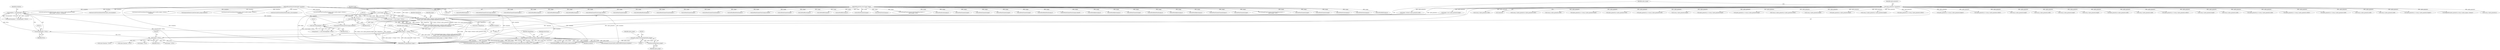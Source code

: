 digraph "0_ImageMagick_7b1cf5784b5bcd85aa9293ecf56769f68c037231@pointer" {
"1000203" [label="(Call,splice_image=DestroyImage(splice_image))"];
"1000205" [label="(Call,DestroyImage(splice_image))"];
"1000197" [label="(Call,SetImageStorageClass(splice_image,DirectClass,exception))"];
"1000186" [label="(Call,splice_image == (Image *) NULL)"];
"1000165" [label="(Call,splice_image=CloneImage(image,image->columns+splice_geometry.width,\n    image->rows+splice_geometry.height,MagickTrue,exception))"];
"1000167" [label="(Call,CloneImage(image,image->columns+splice_geometry.width,\n    image->rows+splice_geometry.height,MagickTrue,exception))"];
"1000117" [label="(Call,image != (const Image *) NULL)"];
"1000104" [label="(MethodParameterIn,const Image *image)"];
"1000119" [label="(Call,(const Image *) NULL)"];
"1000161" [label="(Call,splice_geometry=(*geometry))"];
"1000150" [label="(Call,exception != (ExceptionInfo *) NULL)"];
"1000106" [label="(MethodParameterIn,ExceptionInfo *exception)"];
"1000152" [label="(Call,(ExceptionInfo *) NULL)"];
"1000146" [label="(Call,(const RectangleInfo *) NULL)"];
"1000188" [label="(Call,(Image *) NULL)"];
"1000400" [label="(Call,splice_geometry.y+=(ssize_t) splice_geometry.height)"];
"1000202" [label="(Block,)"];
"1000200" [label="(Identifier,exception)"];
"1000816" [label="(Call,GetCacheViewVirtualPixels(image_view,0,y-(ssize_t) splice_geometry.height,\n      splice_image->columns,1,exception))"];
"1000705" [label="(Call,GetPixelRed(image,p))"];
"1000971" [label="(Call,(ssize_t) (splice_geometry.x+splice_geometry.width))"];
"1001078" [label="(Call,GetPixelBlue(image,p))"];
"1000897" [label="(Call,GetPixelChannels(image))"];
"1000711" [label="(Call,GetPixelGreen(image,p))"];
"1000166" [label="(Identifier,splice_image)"];
"1000324" [label="(Call,(ssize_t) splice_geometry.height)"];
"1000187" [label="(Identifier,splice_image)"];
"1000756" [label="(Call,SetImageProgress(image,SpliceImageTag,progress++,\n          splice_image->rows))"];
"1000944" [label="(Call,GetPixelGreen(image,p))"];
"1000203" [label="(Call,splice_image=DestroyImage(splice_image))"];
"1000776" [label="(Call,splice_geometry.y+splice_geometry.height)"];
"1000176" [label="(Call,image->rows+splice_geometry.height)"];
"1000774" [label="(Call,(ssize_t) (splice_geometry.y+splice_geometry.height))"];
"1000308" [label="(Call,splice_geometry.x+=(ssize_t) splice_geometry.width/2)"];
"1001025" [label="(Call,GetPixelChannels(image))"];
"1000190" [label="(Identifier,NULL)"];
"1000146" [label="(Call,(const RectangleInfo *) NULL)"];
"1000962" [label="(Call,GetPixelChannels(image))"];
"1000342" [label="(Call,splice_geometry.y+=(ssize_t) splice_geometry.height/2)"];
"1000268" [label="(Call,splice_geometry.x+=(ssize_t) splice_geometry.width/2)"];
"1000106" [label="(MethodParameterIn,ExceptionInfo *exception)"];
"1000536" [label="(Call,GetPixelChannels(image))"];
"1001010" [label="(Call,GetPixelChannels(image))"];
"1000404" [label="(Call,(ssize_t) splice_geometry.height)"];
"1000104" [label="(MethodParameterIn,const Image *image)"];
"1000511" [label="(Call,GetPixelReadMask(image,p))"];
"1000678" [label="(Call,GetPixelChannelTraits(image,channel))"];
"1000198" [label="(Identifier,splice_image)"];
"1000186" [label="(Call,splice_image == (Image *) NULL)"];
"1000197" [label="(Call,SetImageStorageClass(splice_image,DirectClass,exception))"];
"1000337" [label="(Call,(ssize_t) splice_geometry.width)"];
"1000152" [label="(Call,(ExceptionInfo *) NULL)"];
"1000383" [label="(Call,(ssize_t) splice_geometry.height)"];
"1001084" [label="(Call,GetPixelAlpha(image,p))"];
"1000228" [label="(Call,SetImageColorspace(splice_image,sRGBColorspace,exception))"];
"1000119" [label="(Call,(const Image *) NULL)"];
"1000410" [label="(Call,status=MagickTrue)"];
"1000165" [label="(Call,splice_image=CloneImage(image,image->columns+splice_geometry.width,\n    image->rows+splice_geometry.height,MagickTrue,exception))"];
"1000737" [label="(Call,SyncCacheViewAuthenticPixels(splice_view,exception))"];
"1000144" [label="(Call,geometry != (const RectangleInfo *) NULL)"];
"1000192" [label="(Call,(Image *) NULL)"];
"1000121" [label="(Identifier,NULL)"];
"1000723" [label="(Call,GetPixelAlpha(image,p))"];
"1000649" [label="(Call,GetPixelChannels(image))"];
"1000162" [label="(Identifier,splice_geometry)"];
"1000485" [label="(Call,(const Quantum *) NULL)"];
"1000872" [label="(Call,GetPixelReadMask(image,q))"];
"1000347" [label="(Call,(ssize_t) splice_geometry.height)"];
"1000956" [label="(Call,GetPixelAlpha(image,p))"];
"1000107" [label="(Block,)"];
"1000595" [label="(Call,GetPixelAlpha(image,p))"];
"1000973" [label="(Call,splice_geometry.x+splice_geometry.width)"];
"1000151" [label="(Identifier,exception)"];
"1000672" [label="(Call,GetPixelChannelChannel(image,i))"];
"1000248" [label="(Call,SetImageAlpha(splice_image,OpaqueAlpha,exception))"];
"1000205" [label="(Call,DestroyImage(splice_image))"];
"1000521" [label="(Call,GetPixelChannels(image))"];
"1001117" [label="(Call,SetImageProgress(image,SpliceImageTag,progress++,\n          splice_image->rows))"];
"1000601" [label="(Call,GetPixelChannels(image))"];
"1001090" [label="(Call,GetPixelChannels(image))"];
"1000150" [label="(Call,exception != (ExceptionInfo *) NULL)"];
"1000169" [label="(Call,image->columns+splice_geometry.width)"];
"1000583" [label="(Call,GetPixelGreen(image,p))"];
"1000313" [label="(Call,(ssize_t) splice_geometry.width)"];
"1000429" [label="(Call,AcquireVirtualCacheView(image,exception))"];
"1001072" [label="(Call,GetPixelGreen(image,p))"];
"1000201" [label="(Identifier,MagickFalse)"];
"1000204" [label="(Identifier,splice_image)"];
"1000196" [label="(Call,SetImageStorageClass(splice_image,DirectClass,exception) == MagickFalse)"];
"1000368" [label="(Call,splice_geometry.x+=(ssize_t) splice_geometry.width/2)"];
"1000846" [label="(Call,(const Quantum *) NULL)"];
"1000206" [label="(Identifier,splice_image)"];
"1000577" [label="(Call,GetPixelRed(image,p))"];
"1000188" [label="(Call,(Image *) NULL)"];
"1000184" [label="(Identifier,exception)"];
"1000360" [label="(Call,(ssize_t) splice_geometry.height)"];
"1001066" [label="(Call,GetPixelRed(image,p))"];
"1000395" [label="(Call,(ssize_t) splice_geometry.width)"];
"1000911" [label="(Call,GetPixelChannelTraits(image,channel))"];
"1000148" [label="(Identifier,NULL)"];
"1000167" [label="(Call,CloneImage(image,image->columns+splice_geometry.width,\n    image->rows+splice_geometry.height,MagickTrue,exception))"];
"1000391" [label="(Call,splice_geometry.x+=(ssize_t) splice_geometry.width)"];
"1000833" [label="(Call,QueueCacheViewAuthenticPixels(splice_view,0,y,splice_image->columns,1,\n       exception))"];
"1000294" [label="(Call,splice_geometry.y+=(ssize_t) splice_geometry.width/2)"];
"1000434" [label="(Call,AcquireAuthenticCacheView(splice_image,exception))"];
"1000333" [label="(Call,splice_geometry.x+=(ssize_t) splice_geometry.width)"];
"1000199" [label="(Identifier,DirectClass)"];
"1000373" [label="(Call,(ssize_t) splice_geometry.width)"];
"1000544" [label="(Call,GetPixelChannelChannel(image,i))"];
"1000118" [label="(Identifier,image)"];
"1000589" [label="(Call,GetPixelBlue(image,p))"];
"1000286" [label="(Call,(ssize_t) splice_geometry.width)"];
"1000319" [label="(Call,splice_geometry.y+=(ssize_t) splice_geometry.height/2)"];
"1000418" [label="(Call,MagickMin(splice_geometry.x,(ssize_t) splice_image->columns))"];
"1000938" [label="(Call,GetPixelRed(image,p))"];
"1000161" [label="(Call,splice_geometry=(*geometry))"];
"1000472" [label="(Call,QueueCacheViewAuthenticPixels(splice_view,0,y,splice_image->columns,1,\n       exception))"];
"1000950" [label="(Call,GetPixelBlue(image,p))"];
"1000443" [label="(Call,(ssize_t) splice_geometry.y)"];
"1000299" [label="(Call,(ssize_t) splice_geometry.width)"];
"1000550" [label="(Call,GetPixelChannelTraits(image,channel))"];
"1000163" [label="(Call,*geometry)"];
"1000610" [label="(Call,(ssize_t) (splice_geometry.x+splice_geometry.width))"];
"1000273" [label="(Call,(ssize_t) splice_geometry.width)"];
"1000116" [label="(Call,assert(image != (const Image *) NULL))"];
"1000729" [label="(Call,GetPixelChannels(image))"];
"1000379" [label="(Call,splice_geometry.y+=(ssize_t) splice_geometry.height)"];
"1000612" [label="(Call,splice_geometry.x+splice_geometry.width)"];
"1000208" [label="(Call,(Image *) NULL)"];
"1000117" [label="(Call,image != (const Image *) NULL)"];
"1000639" [label="(Call,GetPixelReadMask(image,p))"];
"1001098" [label="(Call,SyncCacheViewAuthenticPixels(splice_view,exception))"];
"1001033" [label="(Call,GetPixelChannelChannel(image,i))"];
"1001150" [label="(MethodReturn,MagickExport Image *)"];
"1000254" [label="(Call,SetImageBackgroundColor(splice_image,exception))"];
"1000183" [label="(Identifier,MagickTrue)"];
"1000882" [label="(Call,GetPixelChannels(image))"];
"1000905" [label="(Call,GetPixelChannelChannel(image,i))"];
"1000282" [label="(Call,splice_geometry.x+=(ssize_t) splice_geometry.width)"];
"1000168" [label="(Identifier,image)"];
"1000185" [label="(ControlStructure,if (splice_image == (Image *) NULL))"];
"1000461" [label="(Call,GetCacheViewVirtualPixels(image_view,0,y,splice_image->columns,1,\n      exception))"];
"1000154" [label="(Identifier,NULL)"];
"1001000" [label="(Call,GetPixelReadMask(image,q))"];
"1001039" [label="(Call,GetPixelChannelTraits(image,channel))"];
"1000149" [label="(Call,assert(exception != (ExceptionInfo *) NULL))"];
"1000821" [label="(Call,(ssize_t) splice_geometry.height)"];
"1000356" [label="(Call,splice_geometry.y+=(ssize_t) splice_geometry.height)"];
"1000664" [label="(Call,GetPixelChannels(image))"];
"1000717" [label="(Call,GetPixelBlue(image,p))"];
"1000203" -> "1000202"  [label="AST: "];
"1000203" -> "1000205"  [label="CFG: "];
"1000204" -> "1000203"  [label="AST: "];
"1000205" -> "1000203"  [label="AST: "];
"1000209" -> "1000203"  [label="CFG: "];
"1000203" -> "1001150"  [label="DDG: DestroyImage(splice_image)"];
"1000203" -> "1001150"  [label="DDG: splice_image"];
"1000205" -> "1000203"  [label="DDG: splice_image"];
"1000205" -> "1000206"  [label="CFG: "];
"1000206" -> "1000205"  [label="AST: "];
"1000197" -> "1000205"  [label="DDG: splice_image"];
"1000197" -> "1000196"  [label="AST: "];
"1000197" -> "1000200"  [label="CFG: "];
"1000198" -> "1000197"  [label="AST: "];
"1000199" -> "1000197"  [label="AST: "];
"1000200" -> "1000197"  [label="AST: "];
"1000201" -> "1000197"  [label="CFG: "];
"1000197" -> "1001150"  [label="DDG: exception"];
"1000197" -> "1001150"  [label="DDG: DirectClass"];
"1000197" -> "1000196"  [label="DDG: splice_image"];
"1000197" -> "1000196"  [label="DDG: DirectClass"];
"1000197" -> "1000196"  [label="DDG: exception"];
"1000186" -> "1000197"  [label="DDG: splice_image"];
"1000167" -> "1000197"  [label="DDG: exception"];
"1000106" -> "1000197"  [label="DDG: exception"];
"1000197" -> "1000228"  [label="DDG: splice_image"];
"1000197" -> "1000228"  [label="DDG: exception"];
"1000197" -> "1000248"  [label="DDG: splice_image"];
"1000197" -> "1000248"  [label="DDG: exception"];
"1000197" -> "1000254"  [label="DDG: splice_image"];
"1000197" -> "1000254"  [label="DDG: exception"];
"1000186" -> "1000185"  [label="AST: "];
"1000186" -> "1000188"  [label="CFG: "];
"1000187" -> "1000186"  [label="AST: "];
"1000188" -> "1000186"  [label="AST: "];
"1000193" -> "1000186"  [label="CFG: "];
"1000198" -> "1000186"  [label="CFG: "];
"1000186" -> "1001150"  [label="DDG: (Image *) NULL"];
"1000186" -> "1001150"  [label="DDG: splice_image == (Image *) NULL"];
"1000186" -> "1001150"  [label="DDG: splice_image"];
"1000165" -> "1000186"  [label="DDG: splice_image"];
"1000188" -> "1000186"  [label="DDG: NULL"];
"1000165" -> "1000107"  [label="AST: "];
"1000165" -> "1000167"  [label="CFG: "];
"1000166" -> "1000165"  [label="AST: "];
"1000167" -> "1000165"  [label="AST: "];
"1000187" -> "1000165"  [label="CFG: "];
"1000165" -> "1001150"  [label="DDG: CloneImage(image,image->columns+splice_geometry.width,\n    image->rows+splice_geometry.height,MagickTrue,exception)"];
"1000167" -> "1000165"  [label="DDG: image"];
"1000167" -> "1000165"  [label="DDG: exception"];
"1000167" -> "1000165"  [label="DDG: MagickTrue"];
"1000167" -> "1000165"  [label="DDG: image->columns+splice_geometry.width"];
"1000167" -> "1000165"  [label="DDG: image->rows+splice_geometry.height"];
"1000167" -> "1000184"  [label="CFG: "];
"1000168" -> "1000167"  [label="AST: "];
"1000169" -> "1000167"  [label="AST: "];
"1000176" -> "1000167"  [label="AST: "];
"1000183" -> "1000167"  [label="AST: "];
"1000184" -> "1000167"  [label="AST: "];
"1000167" -> "1001150"  [label="DDG: image"];
"1000167" -> "1001150"  [label="DDG: image->columns+splice_geometry.width"];
"1000167" -> "1001150"  [label="DDG: exception"];
"1000167" -> "1001150"  [label="DDG: image->rows+splice_geometry.height"];
"1000167" -> "1001150"  [label="DDG: MagickTrue"];
"1000117" -> "1000167"  [label="DDG: image"];
"1000104" -> "1000167"  [label="DDG: image"];
"1000161" -> "1000167"  [label="DDG: splice_geometry"];
"1000150" -> "1000167"  [label="DDG: exception"];
"1000106" -> "1000167"  [label="DDG: exception"];
"1000167" -> "1000410"  [label="DDG: MagickTrue"];
"1000167" -> "1000429"  [label="DDG: image"];
"1000117" -> "1000116"  [label="AST: "];
"1000117" -> "1000119"  [label="CFG: "];
"1000118" -> "1000117"  [label="AST: "];
"1000119" -> "1000117"  [label="AST: "];
"1000116" -> "1000117"  [label="CFG: "];
"1000117" -> "1001150"  [label="DDG: (const Image *) NULL"];
"1000117" -> "1000116"  [label="DDG: image"];
"1000117" -> "1000116"  [label="DDG: (const Image *) NULL"];
"1000104" -> "1000117"  [label="DDG: image"];
"1000119" -> "1000117"  [label="DDG: NULL"];
"1000104" -> "1000103"  [label="AST: "];
"1000104" -> "1001150"  [label="DDG: image"];
"1000104" -> "1000429"  [label="DDG: image"];
"1000104" -> "1000511"  [label="DDG: image"];
"1000104" -> "1000521"  [label="DDG: image"];
"1000104" -> "1000536"  [label="DDG: image"];
"1000104" -> "1000544"  [label="DDG: image"];
"1000104" -> "1000550"  [label="DDG: image"];
"1000104" -> "1000577"  [label="DDG: image"];
"1000104" -> "1000583"  [label="DDG: image"];
"1000104" -> "1000589"  [label="DDG: image"];
"1000104" -> "1000595"  [label="DDG: image"];
"1000104" -> "1000601"  [label="DDG: image"];
"1000104" -> "1000639"  [label="DDG: image"];
"1000104" -> "1000649"  [label="DDG: image"];
"1000104" -> "1000664"  [label="DDG: image"];
"1000104" -> "1000672"  [label="DDG: image"];
"1000104" -> "1000678"  [label="DDG: image"];
"1000104" -> "1000705"  [label="DDG: image"];
"1000104" -> "1000711"  [label="DDG: image"];
"1000104" -> "1000717"  [label="DDG: image"];
"1000104" -> "1000723"  [label="DDG: image"];
"1000104" -> "1000729"  [label="DDG: image"];
"1000104" -> "1000756"  [label="DDG: image"];
"1000104" -> "1000872"  [label="DDG: image"];
"1000104" -> "1000882"  [label="DDG: image"];
"1000104" -> "1000897"  [label="DDG: image"];
"1000104" -> "1000905"  [label="DDG: image"];
"1000104" -> "1000911"  [label="DDG: image"];
"1000104" -> "1000938"  [label="DDG: image"];
"1000104" -> "1000944"  [label="DDG: image"];
"1000104" -> "1000950"  [label="DDG: image"];
"1000104" -> "1000956"  [label="DDG: image"];
"1000104" -> "1000962"  [label="DDG: image"];
"1000104" -> "1001000"  [label="DDG: image"];
"1000104" -> "1001010"  [label="DDG: image"];
"1000104" -> "1001025"  [label="DDG: image"];
"1000104" -> "1001033"  [label="DDG: image"];
"1000104" -> "1001039"  [label="DDG: image"];
"1000104" -> "1001066"  [label="DDG: image"];
"1000104" -> "1001072"  [label="DDG: image"];
"1000104" -> "1001078"  [label="DDG: image"];
"1000104" -> "1001084"  [label="DDG: image"];
"1000104" -> "1001090"  [label="DDG: image"];
"1000104" -> "1001117"  [label="DDG: image"];
"1000119" -> "1000121"  [label="CFG: "];
"1000120" -> "1000119"  [label="AST: "];
"1000121" -> "1000119"  [label="AST: "];
"1000119" -> "1000146"  [label="DDG: NULL"];
"1000161" -> "1000107"  [label="AST: "];
"1000161" -> "1000163"  [label="CFG: "];
"1000162" -> "1000161"  [label="AST: "];
"1000163" -> "1000161"  [label="AST: "];
"1000166" -> "1000161"  [label="CFG: "];
"1000161" -> "1001150"  [label="DDG: *geometry"];
"1000161" -> "1001150"  [label="DDG: splice_geometry"];
"1000161" -> "1000169"  [label="DDG: splice_geometry"];
"1000161" -> "1000176"  [label="DDG: splice_geometry"];
"1000161" -> "1000268"  [label="DDG: splice_geometry"];
"1000161" -> "1000273"  [label="DDG: splice_geometry"];
"1000161" -> "1000282"  [label="DDG: splice_geometry"];
"1000161" -> "1000286"  [label="DDG: splice_geometry"];
"1000161" -> "1000294"  [label="DDG: splice_geometry"];
"1000161" -> "1000299"  [label="DDG: splice_geometry"];
"1000161" -> "1000308"  [label="DDG: splice_geometry"];
"1000161" -> "1000313"  [label="DDG: splice_geometry"];
"1000161" -> "1000319"  [label="DDG: splice_geometry"];
"1000161" -> "1000324"  [label="DDG: splice_geometry"];
"1000161" -> "1000333"  [label="DDG: splice_geometry"];
"1000161" -> "1000337"  [label="DDG: splice_geometry"];
"1000161" -> "1000342"  [label="DDG: splice_geometry"];
"1000161" -> "1000347"  [label="DDG: splice_geometry"];
"1000161" -> "1000356"  [label="DDG: splice_geometry"];
"1000161" -> "1000360"  [label="DDG: splice_geometry"];
"1000161" -> "1000368"  [label="DDG: splice_geometry"];
"1000161" -> "1000373"  [label="DDG: splice_geometry"];
"1000161" -> "1000379"  [label="DDG: splice_geometry"];
"1000161" -> "1000383"  [label="DDG: splice_geometry"];
"1000161" -> "1000391"  [label="DDG: splice_geometry"];
"1000161" -> "1000395"  [label="DDG: splice_geometry"];
"1000161" -> "1000400"  [label="DDG: splice_geometry"];
"1000161" -> "1000404"  [label="DDG: splice_geometry"];
"1000161" -> "1000418"  [label="DDG: splice_geometry"];
"1000161" -> "1000443"  [label="DDG: splice_geometry"];
"1000161" -> "1000610"  [label="DDG: splice_geometry"];
"1000161" -> "1000612"  [label="DDG: splice_geometry"];
"1000161" -> "1000774"  [label="DDG: splice_geometry"];
"1000161" -> "1000776"  [label="DDG: splice_geometry"];
"1000161" -> "1000821"  [label="DDG: splice_geometry"];
"1000161" -> "1000971"  [label="DDG: splice_geometry"];
"1000161" -> "1000973"  [label="DDG: splice_geometry"];
"1000150" -> "1000149"  [label="AST: "];
"1000150" -> "1000152"  [label="CFG: "];
"1000151" -> "1000150"  [label="AST: "];
"1000152" -> "1000150"  [label="AST: "];
"1000149" -> "1000150"  [label="CFG: "];
"1000150" -> "1001150"  [label="DDG: (ExceptionInfo *) NULL"];
"1000150" -> "1000149"  [label="DDG: exception"];
"1000150" -> "1000149"  [label="DDG: (ExceptionInfo *) NULL"];
"1000106" -> "1000150"  [label="DDG: exception"];
"1000152" -> "1000150"  [label="DDG: NULL"];
"1000106" -> "1000103"  [label="AST: "];
"1000106" -> "1001150"  [label="DDG: exception"];
"1000106" -> "1000228"  [label="DDG: exception"];
"1000106" -> "1000248"  [label="DDG: exception"];
"1000106" -> "1000254"  [label="DDG: exception"];
"1000106" -> "1000429"  [label="DDG: exception"];
"1000106" -> "1000434"  [label="DDG: exception"];
"1000106" -> "1000461"  [label="DDG: exception"];
"1000106" -> "1000472"  [label="DDG: exception"];
"1000106" -> "1000737"  [label="DDG: exception"];
"1000106" -> "1000816"  [label="DDG: exception"];
"1000106" -> "1000833"  [label="DDG: exception"];
"1000106" -> "1001098"  [label="DDG: exception"];
"1000152" -> "1000154"  [label="CFG: "];
"1000153" -> "1000152"  [label="AST: "];
"1000154" -> "1000152"  [label="AST: "];
"1000146" -> "1000152"  [label="DDG: NULL"];
"1000152" -> "1000188"  [label="DDG: NULL"];
"1000146" -> "1000144"  [label="AST: "];
"1000146" -> "1000148"  [label="CFG: "];
"1000147" -> "1000146"  [label="AST: "];
"1000148" -> "1000146"  [label="AST: "];
"1000144" -> "1000146"  [label="CFG: "];
"1000146" -> "1000144"  [label="DDG: NULL"];
"1000188" -> "1000190"  [label="CFG: "];
"1000189" -> "1000188"  [label="AST: "];
"1000190" -> "1000188"  [label="AST: "];
"1000188" -> "1001150"  [label="DDG: NULL"];
"1000188" -> "1000192"  [label="DDG: NULL"];
"1000188" -> "1000208"  [label="DDG: NULL"];
"1000188" -> "1000485"  [label="DDG: NULL"];
"1000188" -> "1000846"  [label="DDG: NULL"];
}
